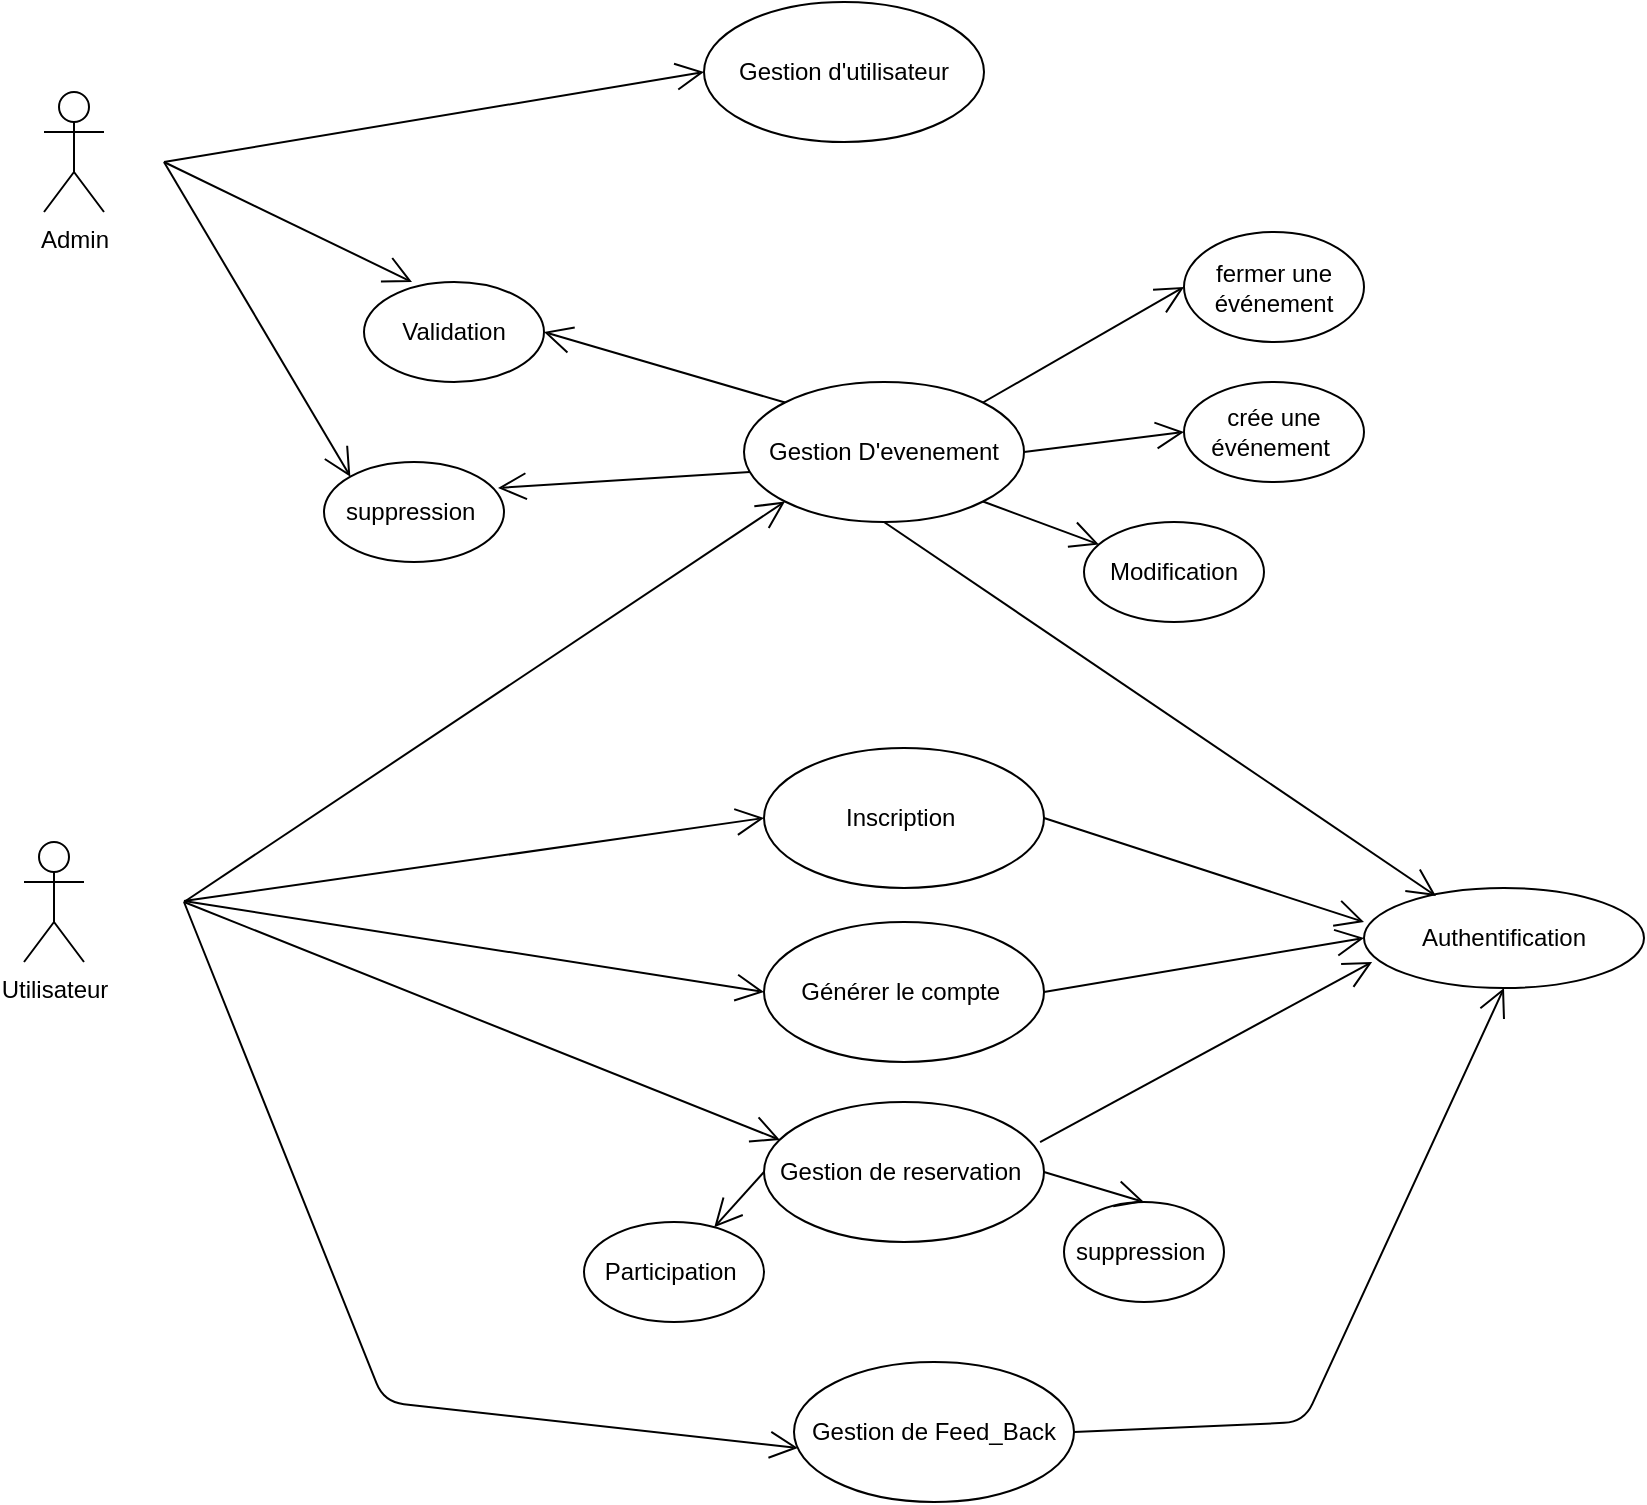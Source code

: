 <mxfile version="13.7.2" type="github">
  <diagram name="Page-1" id="e7e014a7-5840-1c2e-5031-d8a46d1fe8dd">
    <mxGraphModel dx="864" dy="450" grid="1" gridSize="10" guides="1" tooltips="1" connect="1" arrows="1" fold="1" page="1" pageScale="1" pageWidth="1169" pageHeight="826" math="0" shadow="0">
      <root>
        <mxCell id="0" />
        <mxCell id="1" parent="0" />
        <mxCell id="dJ-tKdc6WlXgyyHmhy7r-41" value="Admin" style="shape=umlActor;verticalLabelPosition=bottom;verticalAlign=top;html=1;" vertex="1" parent="1">
          <mxGeometry x="70" y="85" width="30" height="60" as="geometry" />
        </mxCell>
        <mxCell id="dJ-tKdc6WlXgyyHmhy7r-42" value="Utilisateur" style="shape=umlActor;verticalLabelPosition=bottom;verticalAlign=top;html=1;" vertex="1" parent="1">
          <mxGeometry x="60" y="460" width="30" height="60" as="geometry" />
        </mxCell>
        <mxCell id="dJ-tKdc6WlXgyyHmhy7r-44" value="Gestion d&#39;utilisateur" style="ellipse;whiteSpace=wrap;html=1;" vertex="1" parent="1">
          <mxGeometry x="400" y="40" width="140" height="70" as="geometry" />
        </mxCell>
        <mxCell id="dJ-tKdc6WlXgyyHmhy7r-45" value="Gestion D&#39;evenement" style="ellipse;whiteSpace=wrap;html=1;" vertex="1" parent="1">
          <mxGeometry x="420" y="230" width="140" height="70" as="geometry" />
        </mxCell>
        <mxCell id="dJ-tKdc6WlXgyyHmhy7r-46" value="Validation" style="ellipse;whiteSpace=wrap;html=1;" vertex="1" parent="1">
          <mxGeometry x="230" y="180" width="90" height="50" as="geometry" />
        </mxCell>
        <mxCell id="dJ-tKdc6WlXgyyHmhy7r-47" value="suppression&amp;nbsp;" style="ellipse;whiteSpace=wrap;html=1;" vertex="1" parent="1">
          <mxGeometry x="210" y="270" width="90" height="50" as="geometry" />
        </mxCell>
        <mxCell id="dJ-tKdc6WlXgyyHmhy7r-48" value="Modification" style="ellipse;whiteSpace=wrap;html=1;" vertex="1" parent="1">
          <mxGeometry x="590" y="300" width="90" height="50" as="geometry" />
        </mxCell>
        <mxCell id="dJ-tKdc6WlXgyyHmhy7r-49" value="crée une événement&amp;nbsp;" style="ellipse;whiteSpace=wrap;html=1;" vertex="1" parent="1">
          <mxGeometry x="640" y="230" width="90" height="50" as="geometry" />
        </mxCell>
        <mxCell id="dJ-tKdc6WlXgyyHmhy7r-50" value="fermer une événement" style="ellipse;whiteSpace=wrap;html=1;" vertex="1" parent="1">
          <mxGeometry x="640" y="155" width="90" height="55" as="geometry" />
        </mxCell>
        <mxCell id="dJ-tKdc6WlXgyyHmhy7r-51" value="Inscription&amp;nbsp;" style="ellipse;whiteSpace=wrap;html=1;" vertex="1" parent="1">
          <mxGeometry x="430" y="413" width="140" height="70" as="geometry" />
        </mxCell>
        <mxCell id="dJ-tKdc6WlXgyyHmhy7r-52" value="Générer le compte&amp;nbsp;" style="ellipse;whiteSpace=wrap;html=1;" vertex="1" parent="1">
          <mxGeometry x="430" y="500" width="140" height="70" as="geometry" />
        </mxCell>
        <mxCell id="dJ-tKdc6WlXgyyHmhy7r-53" value="Gestion de reservation&amp;nbsp;" style="ellipse;whiteSpace=wrap;html=1;" vertex="1" parent="1">
          <mxGeometry x="430" y="590" width="140" height="70" as="geometry" />
        </mxCell>
        <mxCell id="dJ-tKdc6WlXgyyHmhy7r-54" value="Gestion de Feed_Back" style="ellipse;whiteSpace=wrap;html=1;" vertex="1" parent="1">
          <mxGeometry x="445" y="720" width="140" height="70" as="geometry" />
        </mxCell>
        <mxCell id="dJ-tKdc6WlXgyyHmhy7r-55" value="Authentification" style="ellipse;whiteSpace=wrap;html=1;" vertex="1" parent="1">
          <mxGeometry x="730" y="483" width="140" height="50" as="geometry" />
        </mxCell>
        <mxCell id="dJ-tKdc6WlXgyyHmhy7r-56" value="suppression&amp;nbsp;" style="ellipse;whiteSpace=wrap;html=1;" vertex="1" parent="1">
          <mxGeometry x="580" y="640" width="80" height="50" as="geometry" />
        </mxCell>
        <mxCell id="dJ-tKdc6WlXgyyHmhy7r-57" value="Participation&amp;nbsp;" style="ellipse;whiteSpace=wrap;html=1;" vertex="1" parent="1">
          <mxGeometry x="340" y="650" width="90" height="50" as="geometry" />
        </mxCell>
        <mxCell id="dJ-tKdc6WlXgyyHmhy7r-58" value="" style="endArrow=open;endFill=1;endSize=12;html=1;exitX=0;exitY=0.5;exitDx=0;exitDy=0;" edge="1" parent="1" source="dJ-tKdc6WlXgyyHmhy7r-53" target="dJ-tKdc6WlXgyyHmhy7r-57">
          <mxGeometry width="160" relative="1" as="geometry">
            <mxPoint x="369" y="546" as="sourcePoint" />
            <mxPoint x="350" y="533" as="targetPoint" />
          </mxGeometry>
        </mxCell>
        <mxCell id="dJ-tKdc6WlXgyyHmhy7r-59" value="" style="endArrow=open;endFill=1;endSize=12;html=1;entryX=0.5;entryY=0;entryDx=0;entryDy=0;exitX=1;exitY=0.5;exitDx=0;exitDy=0;" edge="1" parent="1" source="dJ-tKdc6WlXgyyHmhy7r-53" target="dJ-tKdc6WlXgyyHmhy7r-56">
          <mxGeometry width="160" relative="1" as="geometry">
            <mxPoint x="505" y="510" as="sourcePoint" />
            <mxPoint x="665" y="510" as="targetPoint" />
          </mxGeometry>
        </mxCell>
        <mxCell id="dJ-tKdc6WlXgyyHmhy7r-60" value="" style="endArrow=open;endFill=1;endSize=12;html=1;entryX=0;entryY=0.5;entryDx=0;entryDy=0;exitX=1;exitY=0;exitDx=0;exitDy=0;" edge="1" parent="1" source="dJ-tKdc6WlXgyyHmhy7r-45" target="dJ-tKdc6WlXgyyHmhy7r-50">
          <mxGeometry width="160" relative="1" as="geometry">
            <mxPoint x="255" y="240" as="sourcePoint" />
            <mxPoint x="335" y="240" as="targetPoint" />
          </mxGeometry>
        </mxCell>
        <mxCell id="dJ-tKdc6WlXgyyHmhy7r-61" value="" style="endArrow=open;endFill=1;endSize=12;html=1;entryX=1;entryY=0.5;entryDx=0;entryDy=0;exitX=0;exitY=0;exitDx=0;exitDy=0;" edge="1" parent="1" source="dJ-tKdc6WlXgyyHmhy7r-45" target="dJ-tKdc6WlXgyyHmhy7r-46">
          <mxGeometry width="160" relative="1" as="geometry">
            <mxPoint x="410" y="245" as="sourcePoint" />
            <mxPoint x="400" y="300" as="targetPoint" />
          </mxGeometry>
        </mxCell>
        <mxCell id="dJ-tKdc6WlXgyyHmhy7r-62" value="" style="endArrow=open;endFill=1;endSize=12;html=1;entryX=0.967;entryY=0.26;entryDx=0;entryDy=0;entryPerimeter=0;exitX=0.021;exitY=0.643;exitDx=0;exitDy=0;exitPerimeter=0;" edge="1" parent="1" source="dJ-tKdc6WlXgyyHmhy7r-45" target="dJ-tKdc6WlXgyyHmhy7r-47">
          <mxGeometry width="160" relative="1" as="geometry">
            <mxPoint x="418" y="245" as="sourcePoint" />
            <mxPoint x="485" y="324" as="targetPoint" />
          </mxGeometry>
        </mxCell>
        <mxCell id="dJ-tKdc6WlXgyyHmhy7r-63" value="" style="endArrow=open;endFill=1;endSize=12;html=1;exitX=1;exitY=1;exitDx=0;exitDy=0;" edge="1" parent="1" source="dJ-tKdc6WlXgyyHmhy7r-45" target="dJ-tKdc6WlXgyyHmhy7r-48">
          <mxGeometry width="160" relative="1" as="geometry">
            <mxPoint x="460" y="310" as="sourcePoint" />
            <mxPoint x="620" y="310" as="targetPoint" />
          </mxGeometry>
        </mxCell>
        <mxCell id="dJ-tKdc6WlXgyyHmhy7r-64" value="" style="endArrow=open;endFill=1;endSize=12;html=1;entryX=0;entryY=0.5;entryDx=0;entryDy=0;exitX=1;exitY=0.5;exitDx=0;exitDy=0;" edge="1" parent="1" source="dJ-tKdc6WlXgyyHmhy7r-45" target="dJ-tKdc6WlXgyyHmhy7r-49">
          <mxGeometry width="160" relative="1" as="geometry">
            <mxPoint x="530" y="220" as="sourcePoint" />
            <mxPoint x="670" y="244.5" as="targetPoint" />
          </mxGeometry>
        </mxCell>
        <mxCell id="dJ-tKdc6WlXgyyHmhy7r-65" value="" style="endArrow=open;endFill=1;endSize=12;html=1;entryX=0;entryY=0.5;entryDx=0;entryDy=0;" edge="1" parent="1" target="dJ-tKdc6WlXgyyHmhy7r-44">
          <mxGeometry width="160" relative="1" as="geometry">
            <mxPoint x="130" y="120" as="sourcePoint" />
            <mxPoint x="290" y="130" as="targetPoint" />
          </mxGeometry>
        </mxCell>
        <mxCell id="dJ-tKdc6WlXgyyHmhy7r-67" value="" style="endArrow=open;endFill=1;endSize=12;html=1;entryX=0;entryY=0.5;entryDx=0;entryDy=0;" edge="1" parent="1" target="dJ-tKdc6WlXgyyHmhy7r-51">
          <mxGeometry width="160" relative="1" as="geometry">
            <mxPoint x="140" y="489.5" as="sourcePoint" />
            <mxPoint x="410" y="450" as="targetPoint" />
          </mxGeometry>
        </mxCell>
        <mxCell id="dJ-tKdc6WlXgyyHmhy7r-69" value="" style="endArrow=open;endFill=1;endSize=12;html=1;entryX=0;entryY=0.5;entryDx=0;entryDy=0;" edge="1" parent="1" target="dJ-tKdc6WlXgyyHmhy7r-52">
          <mxGeometry width="160" relative="1" as="geometry">
            <mxPoint x="140" y="489.5" as="sourcePoint" />
            <mxPoint x="420" y="530" as="targetPoint" />
          </mxGeometry>
        </mxCell>
        <mxCell id="dJ-tKdc6WlXgyyHmhy7r-70" value="" style="endArrow=open;endFill=1;endSize=12;html=1;entryX=0.057;entryY=0.271;entryDx=0;entryDy=0;entryPerimeter=0;" edge="1" parent="1" target="dJ-tKdc6WlXgyyHmhy7r-53">
          <mxGeometry width="160" relative="1" as="geometry">
            <mxPoint x="140" y="490" as="sourcePoint" />
            <mxPoint x="420" y="610" as="targetPoint" />
          </mxGeometry>
        </mxCell>
        <mxCell id="dJ-tKdc6WlXgyyHmhy7r-71" value="" style="endArrow=open;endFill=1;endSize=12;html=1;entryX=0.014;entryY=0.614;entryDx=0;entryDy=0;entryPerimeter=0;" edge="1" parent="1" target="dJ-tKdc6WlXgyyHmhy7r-54">
          <mxGeometry width="160" relative="1" as="geometry">
            <mxPoint x="140" y="490" as="sourcePoint" />
            <mxPoint x="290" y="580" as="targetPoint" />
            <Array as="points">
              <mxPoint x="240" y="740" />
            </Array>
          </mxGeometry>
        </mxCell>
        <mxCell id="dJ-tKdc6WlXgyyHmhy7r-72" value="" style="endArrow=open;endFill=1;endSize=12;html=1;entryX=0;entryY=1;entryDx=0;entryDy=0;" edge="1" parent="1" target="dJ-tKdc6WlXgyyHmhy7r-45">
          <mxGeometry width="160" relative="1" as="geometry">
            <mxPoint x="140" y="490" as="sourcePoint" />
            <mxPoint x="290" y="447.5" as="targetPoint" />
          </mxGeometry>
        </mxCell>
        <mxCell id="dJ-tKdc6WlXgyyHmhy7r-73" value="" style="endArrow=open;endFill=1;endSize=12;html=1;" edge="1" parent="1">
          <mxGeometry width="160" relative="1" as="geometry">
            <mxPoint x="130" y="120" as="sourcePoint" />
            <mxPoint x="254" y="180" as="targetPoint" />
          </mxGeometry>
        </mxCell>
        <mxCell id="dJ-tKdc6WlXgyyHmhy7r-74" value="" style="endArrow=open;endFill=1;endSize=12;html=1;entryX=0;entryY=0;entryDx=0;entryDy=0;" edge="1" parent="1" target="dJ-tKdc6WlXgyyHmhy7r-47">
          <mxGeometry width="160" relative="1" as="geometry">
            <mxPoint x="130" y="120" as="sourcePoint" />
            <mxPoint x="250" y="220" as="targetPoint" />
          </mxGeometry>
        </mxCell>
        <mxCell id="dJ-tKdc6WlXgyyHmhy7r-76" value="" style="endArrow=open;endFill=1;endSize=12;html=1;entryX=0;entryY=0.34;entryDx=0;entryDy=0;entryPerimeter=0;exitX=1;exitY=0.5;exitDx=0;exitDy=0;" edge="1" parent="1" source="dJ-tKdc6WlXgyyHmhy7r-51" target="dJ-tKdc6WlXgyyHmhy7r-55">
          <mxGeometry width="160" relative="1" as="geometry">
            <mxPoint x="570" y="447.5" as="sourcePoint" />
            <mxPoint x="730" y="447.5" as="targetPoint" />
          </mxGeometry>
        </mxCell>
        <mxCell id="dJ-tKdc6WlXgyyHmhy7r-77" value="" style="endArrow=open;endFill=1;endSize=12;html=1;entryX=0;entryY=0.5;entryDx=0;entryDy=0;exitX=1;exitY=0.5;exitDx=0;exitDy=0;" edge="1" parent="1" source="dJ-tKdc6WlXgyyHmhy7r-52" target="dJ-tKdc6WlXgyyHmhy7r-55">
          <mxGeometry width="160" relative="1" as="geometry">
            <mxPoint x="585" y="580" as="sourcePoint" />
            <mxPoint x="745" y="580" as="targetPoint" />
          </mxGeometry>
        </mxCell>
        <mxCell id="dJ-tKdc6WlXgyyHmhy7r-78" value="" style="endArrow=open;endFill=1;endSize=12;html=1;entryX=0.029;entryY=0.74;entryDx=0;entryDy=0;entryPerimeter=0;exitX=0.986;exitY=0.286;exitDx=0;exitDy=0;exitPerimeter=0;" edge="1" parent="1" source="dJ-tKdc6WlXgyyHmhy7r-53" target="dJ-tKdc6WlXgyyHmhy7r-55">
          <mxGeometry width="160" relative="1" as="geometry">
            <mxPoint x="650" y="624.5" as="sourcePoint" />
            <mxPoint x="810" y="624.5" as="targetPoint" />
          </mxGeometry>
        </mxCell>
        <mxCell id="dJ-tKdc6WlXgyyHmhy7r-79" value="" style="endArrow=open;endFill=1;endSize=12;html=1;entryX=0.5;entryY=1;entryDx=0;entryDy=0;exitX=1;exitY=0.5;exitDx=0;exitDy=0;" edge="1" parent="1" source="dJ-tKdc6WlXgyyHmhy7r-54" target="dJ-tKdc6WlXgyyHmhy7r-55">
          <mxGeometry width="160" relative="1" as="geometry">
            <mxPoint x="510" y="790" as="sourcePoint" />
            <mxPoint x="640" y="774.5" as="targetPoint" />
            <Array as="points">
              <mxPoint x="700" y="750" />
            </Array>
          </mxGeometry>
        </mxCell>
        <mxCell id="dJ-tKdc6WlXgyyHmhy7r-80" value="" style="endArrow=open;endFill=1;endSize=12;html=1;entryX=0.257;entryY=0.08;entryDx=0;entryDy=0;entryPerimeter=0;exitX=0.5;exitY=1;exitDx=0;exitDy=0;" edge="1" parent="1" source="dJ-tKdc6WlXgyyHmhy7r-45" target="dJ-tKdc6WlXgyyHmhy7r-55">
          <mxGeometry width="160" relative="1" as="geometry">
            <mxPoint x="445" y="370" as="sourcePoint" />
            <mxPoint x="605" y="370" as="targetPoint" />
          </mxGeometry>
        </mxCell>
      </root>
    </mxGraphModel>
  </diagram>
</mxfile>
